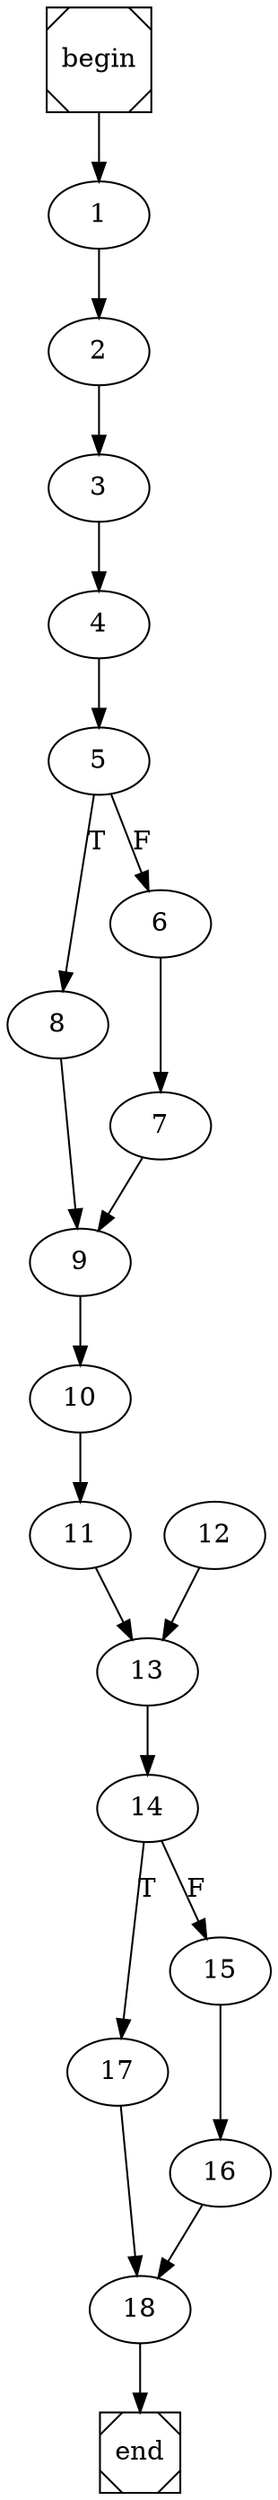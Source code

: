 digraph cfg {
	begin [shape=Msquare];
	end [shape=Msquare];
	begin -> 1;	1 -> 2;	2 -> 3;	3 -> 4;	4 -> 5;	5 -> 8[label=T];	5 -> 6[label=F];	6 -> 7;	7 -> 9;	8 -> 9;	9 -> 10;	10 -> 11;	11 -> 13;	12 -> 13;	13 -> 14;	14 -> 17[label=T];	14 -> 15[label=F];	15 -> 16;	16 -> 18;	17 -> 18;	18 -> end;}
